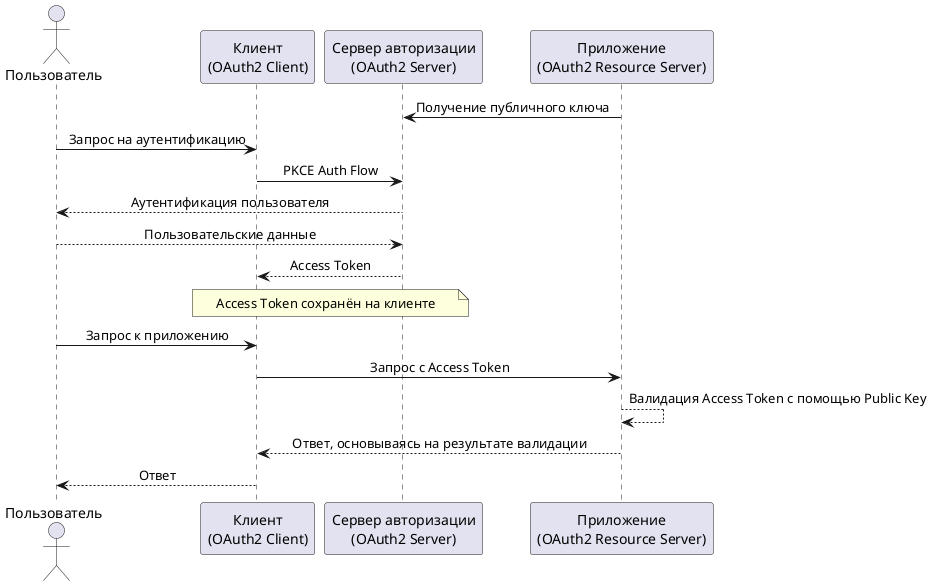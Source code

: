 @startuml
skinparam sequenceMessageAlign center

actor Пользователь
participant "Клиент\n(OAuth2 Client)" as Клиент
participant "Сервер авторизации\n(OAuth2 Server)" as Auth
participant "Приложение\n(OAuth2 Resource Server)" as Приложение

Приложение -> Auth: Получение публичного ключа
Пользователь -> Клиент: Запрос на аутентификацию
Клиент -> Auth: PKCE Auth Flow
Auth --> Пользователь: Аутентификация пользователя
Пользователь --> Auth: Пользовательские данные
Auth --> Клиент: Access Token
note over Клиент, Auth: Access Token сохранён на клиенте
Пользователь -> Клиент: Запрос к приложению
Клиент -> Приложение: Запрос с Access Token
Приложение --> Приложение: Валидация Access Token с помощью Public Key
Приложение --> Клиент: Ответ, основываясь на результате валидации
Клиент--> Пользователь: Ответ
@enduml
